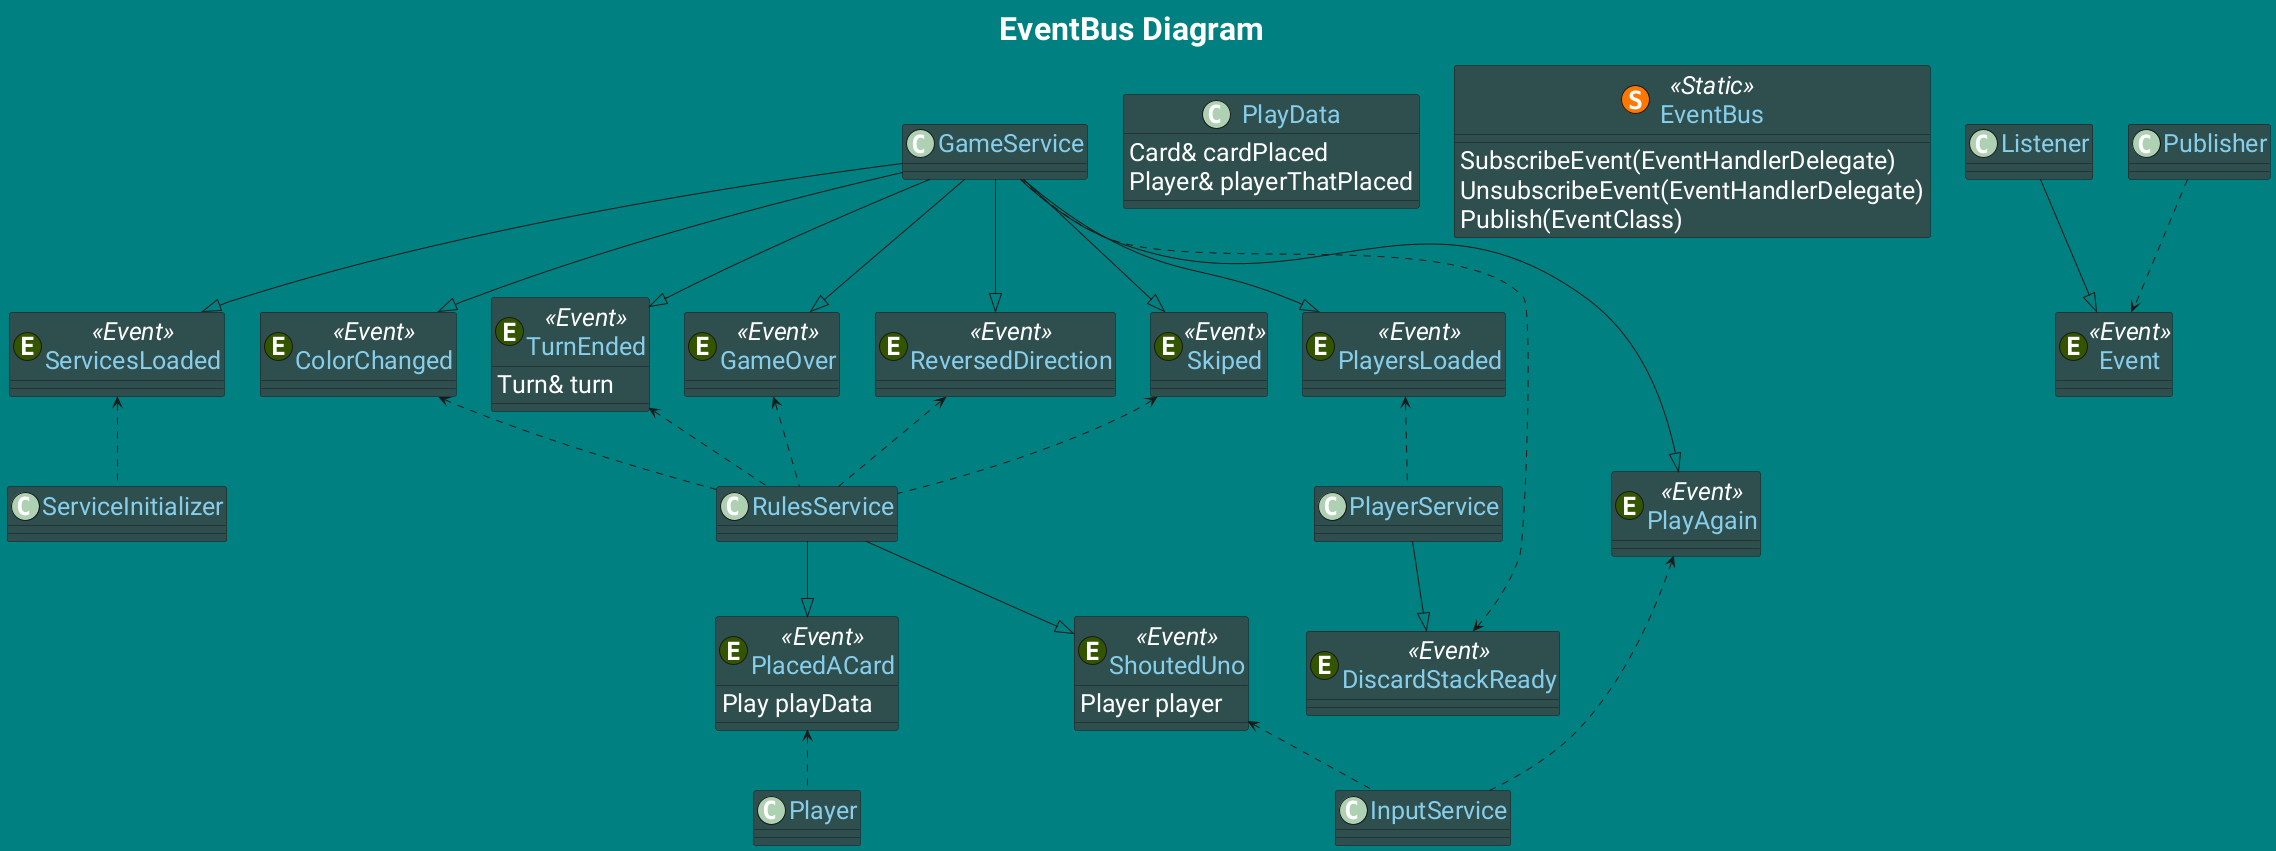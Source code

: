 @startuml EventBusDiagram

title EventBus Diagram

class GameService
class PlayerService
class InputService
class ServiceInitializer
class RulesService
class Player

class PlayData{
    Card& cardPlaced
    Player& playerThatPlaced
}

class ServicesLoaded <<(E, #335500) Event>>
class PlayersLoaded <<(E, #335500) Event>>
class DiscardStackReady <<(E, #335500) Event>>
class GameOver <<(E, #335500) Event>>
class PlayAgain <<(E, #335500) Event>>
class ReversedDirection <<(E, #335500) Event>>
class Skiped <<(E, #335500) Event>>
class ColorChanged <<(E, #335500) Event>>

class PlacedACard <<(E, #335500) Event>>{
    Play playData
}
class TurnEnded <<(E, #335500) Event>>{
    Turn& turn
}
class ShoutedUno <<(E, #335500) Event>>{
    Player player
}
class EventBus << (S, #FF7700) Static >>
{
    SubscribeEvent(EventHandlerDelegate)
    UnsubscribeEvent(EventHandlerDelegate)
    Publish(EventClass)
}

ServicesLoaded <.. ServiceInitializer
DiscardStackReady <.. GameService
PlayersLoaded <.. PlayerService
PlacedACard <.. Player
GameOver <.. RulesService
TurnEnded <.. RulesService
ReversedDirection <.. RulesService
Skiped <.. RulesService
ColorChanged <.. RulesService
ShoutedUno <.. InputService
PlayAgain <.. InputService

GameService --|> ServicesLoaded
GameService --|> PlayersLoaded
GameService --|> GameOver
GameService --|> TurnEnded
GameService --|> ReversedDirection
GameService --|> Skiped
GameService --|> ColorChanged
GameService --|> PlayAgain

RulesService --|> PlacedACard
RulesService --|> ShoutedUno

PlayerService --|> DiscardStackReady

'--------------------Legend------------------
class Event <<(E, #335500) Event>>

Listener --|> Event
Publisher ..> Event
'-------------------------------------------
skinParam TitleFontSize 32
skinparam backgroundColor Teal
skinParam ClassBackgroundColor DarkSlateGrey
skinParam DefaultFontColor White
skinParam ClassFontColor SkyBlue
skinParam ArrowColor LightSkyBlue 
skinparam DefaultFontSize 25
skinparam DefaultFontName Roboto
skinParam ClassAttributeColor Black